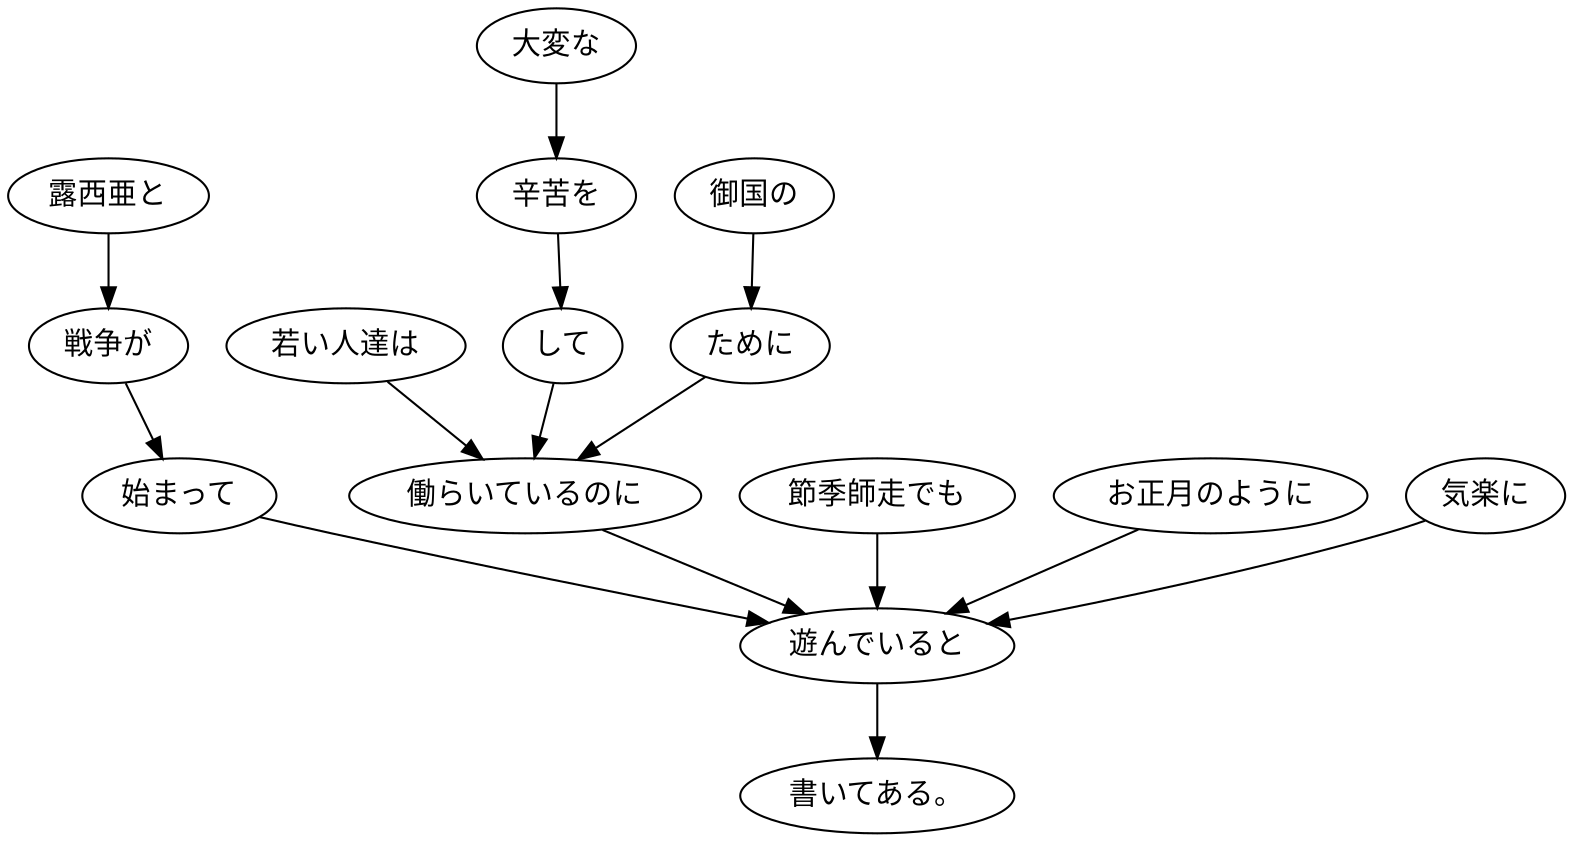 digraph graph1049 {
	node0 [label="露西亜と"];
	node1 [label="戦争が"];
	node2 [label="始まって"];
	node3 [label="若い人達は"];
	node4 [label="大変な"];
	node5 [label="辛苦を"];
	node6 [label="して"];
	node7 [label="御国の"];
	node8 [label="ために"];
	node9 [label="働らいているのに"];
	node10 [label="節季師走でも"];
	node11 [label="お正月のように"];
	node12 [label="気楽に"];
	node13 [label="遊んでいると"];
	node14 [label="書いてある。"];
	node0 -> node1;
	node1 -> node2;
	node2 -> node13;
	node3 -> node9;
	node4 -> node5;
	node5 -> node6;
	node6 -> node9;
	node7 -> node8;
	node8 -> node9;
	node9 -> node13;
	node10 -> node13;
	node11 -> node13;
	node12 -> node13;
	node13 -> node14;
}
